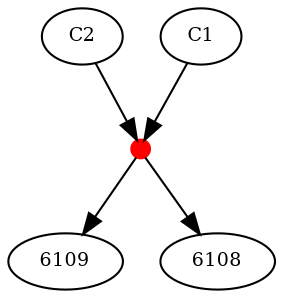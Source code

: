 digraph G {
size="7,10"
page="8.5,11"
node[width=0.25,height=0.375,fontsize=9]
C2 [label="C2"]
C1 [label="C1"]
6109 [label="6109"]
6108 [label="6108"]
R_0 [label="",shape=circle,height=0.12,width=0.12,fontsize=1,style=filled,color=red];
C1 -> R_0
C2 -> R_0
R_0 -> 6108
R_0 -> 6109
}
